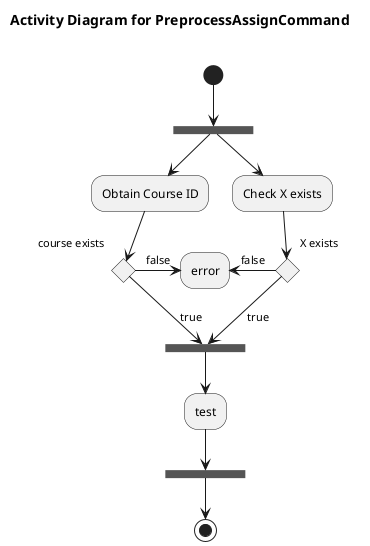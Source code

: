 @startuml

title Activity Diagram for PreprocessAssignCommand \n

(*) --> =====B1=====
--> "Obtain Course ID"
--> if "course exists" then
-->[true]=====B2=====
else
-right>[false]"error"
end if

=====B1===== --> "Check X exists"
--> if " X exists"
-->[true]=====B2=====
else
-left>[false]"error"
end if

=====B2===== --> "test"
--> =====B3=====

=====B3===== --> (*)

@enduml
